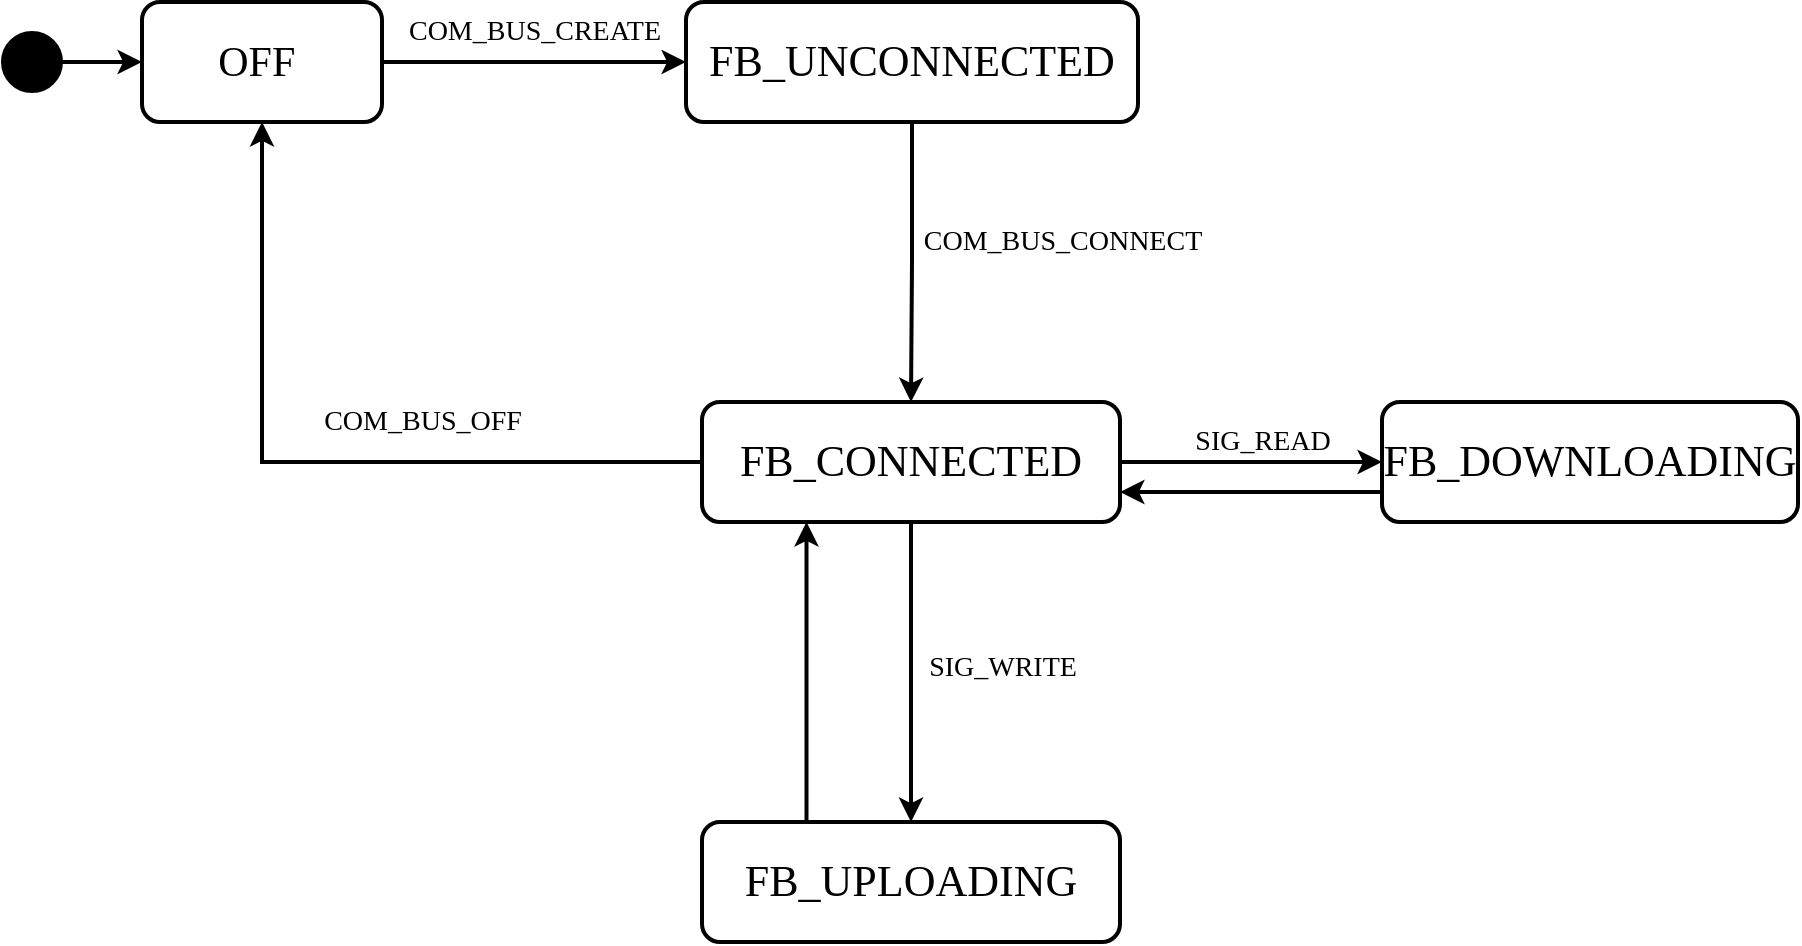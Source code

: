 <mxfile version="21.3.2" type="github">
  <diagram name="第 1 页" id="W89u3-bwfvntUsv9YNas">
    <mxGraphModel dx="1072" dy="641" grid="1" gridSize="10" guides="1" tooltips="1" connect="1" arrows="1" fold="1" page="1" pageScale="1" pageWidth="827" pageHeight="1169" math="0" shadow="0">
      <root>
        <mxCell id="0" />
        <mxCell id="1" parent="0" />
        <mxCell id="Ep2zDWD1IR-FgS8I4Gc9-9" style="edgeStyle=orthogonalEdgeStyle;shape=connector;rounded=0;orthogonalLoop=1;jettySize=auto;html=1;entryX=0;entryY=0.5;entryDx=0;entryDy=0;labelBackgroundColor=default;strokeColor=default;strokeWidth=2;fontFamily=Helvetica;fontSize=11;fontColor=default;endArrow=classic;" parent="1" source="Ep2zDWD1IR-FgS8I4Gc9-3" target="Ep2zDWD1IR-FgS8I4Gc9-4" edge="1">
          <mxGeometry relative="1" as="geometry" />
        </mxCell>
        <mxCell id="Ep2zDWD1IR-FgS8I4Gc9-10" value="&lt;font face=&quot;Tahoma&quot;&gt;&lt;span style=&quot;font-size: 14px;&quot;&gt;COM_BUS_CREATE&lt;/span&gt;&lt;/font&gt;" style="edgeLabel;html=1;align=center;verticalAlign=middle;resizable=0;points=[];fontSize=11;fontFamily=Helvetica;fontColor=default;" parent="Ep2zDWD1IR-FgS8I4Gc9-9" vertex="1" connectable="0">
          <mxGeometry x="0.058" y="2" relative="1" as="geometry">
            <mxPoint x="-5" y="-13" as="offset" />
          </mxGeometry>
        </mxCell>
        <mxCell id="Ep2zDWD1IR-FgS8I4Gc9-3" value="&lt;font style=&quot;font-size: 21px;&quot; face=&quot;Tahoma&quot;&gt;OFF&amp;nbsp;&lt;/font&gt;" style="rounded=1;whiteSpace=wrap;html=1;strokeWidth=2;" parent="1" vertex="1">
          <mxGeometry x="190" y="200" width="120" height="60" as="geometry" />
        </mxCell>
        <mxCell id="Ep2zDWD1IR-FgS8I4Gc9-12" style="edgeStyle=orthogonalEdgeStyle;shape=connector;rounded=0;orthogonalLoop=1;jettySize=auto;html=1;entryX=0.5;entryY=0;entryDx=0;entryDy=0;labelBackgroundColor=default;strokeColor=default;strokeWidth=2;fontFamily=Helvetica;fontSize=11;fontColor=default;endArrow=classic;" parent="1" source="Ep2zDWD1IR-FgS8I4Gc9-4" target="Ep2zDWD1IR-FgS8I4Gc9-11" edge="1">
          <mxGeometry relative="1" as="geometry" />
        </mxCell>
        <mxCell id="Ep2zDWD1IR-FgS8I4Gc9-26" value="&lt;font style=&quot;font-size: 14px;&quot; face=&quot;Tahoma&quot;&gt;COM_BUS_CONNECT&lt;/font&gt;" style="edgeLabel;html=1;align=center;verticalAlign=middle;resizable=0;points=[];fontSize=11;fontFamily=Helvetica;fontColor=default;" parent="Ep2zDWD1IR-FgS8I4Gc9-12" vertex="1" connectable="0">
          <mxGeometry x="-0.043" relative="1" as="geometry">
            <mxPoint x="75" y="-7" as="offset" />
          </mxGeometry>
        </mxCell>
        <mxCell id="Ep2zDWD1IR-FgS8I4Gc9-4" value="&lt;font style=&quot;font-size: 22px;&quot; face=&quot;Tahoma&quot;&gt;FB_UNCONNECTED&lt;/font&gt;" style="rounded=1;whiteSpace=wrap;html=1;strokeWidth=2;" parent="1" vertex="1">
          <mxGeometry x="462" y="200" width="226" height="60" as="geometry" />
        </mxCell>
        <mxCell id="Ep2zDWD1IR-FgS8I4Gc9-6" style="edgeStyle=orthogonalEdgeStyle;rounded=0;orthogonalLoop=1;jettySize=auto;html=1;entryX=0;entryY=0.5;entryDx=0;entryDy=0;strokeWidth=2;" parent="1" source="Ep2zDWD1IR-FgS8I4Gc9-5" target="Ep2zDWD1IR-FgS8I4Gc9-3" edge="1">
          <mxGeometry relative="1" as="geometry" />
        </mxCell>
        <mxCell id="Ep2zDWD1IR-FgS8I4Gc9-5" value="" style="ellipse;fillColor=strokeColor;html=1;" parent="1" vertex="1">
          <mxGeometry x="120" y="215" width="30" height="30" as="geometry" />
        </mxCell>
        <mxCell id="Ep2zDWD1IR-FgS8I4Gc9-17" style="edgeStyle=orthogonalEdgeStyle;shape=connector;rounded=0;orthogonalLoop=1;jettySize=auto;html=1;entryX=0;entryY=0.5;entryDx=0;entryDy=0;labelBackgroundColor=default;strokeColor=default;strokeWidth=2;fontFamily=Helvetica;fontSize=11;fontColor=default;endArrow=classic;" parent="1" source="Ep2zDWD1IR-FgS8I4Gc9-11" target="Ep2zDWD1IR-FgS8I4Gc9-16" edge="1">
          <mxGeometry relative="1" as="geometry" />
        </mxCell>
        <mxCell id="Ep2zDWD1IR-FgS8I4Gc9-27" value="&lt;font face=&quot;Tahoma&quot; style=&quot;font-size: 14px;&quot;&gt;SIG_READ&lt;/font&gt;" style="edgeLabel;html=1;align=center;verticalAlign=middle;resizable=0;points=[];fontSize=11;fontFamily=Helvetica;fontColor=default;" parent="Ep2zDWD1IR-FgS8I4Gc9-17" vertex="1" connectable="0">
          <mxGeometry x="0.344" y="2" relative="1" as="geometry">
            <mxPoint x="-17" y="-8" as="offset" />
          </mxGeometry>
        </mxCell>
        <mxCell id="Ep2zDWD1IR-FgS8I4Gc9-22" style="edgeStyle=orthogonalEdgeStyle;shape=connector;rounded=0;orthogonalLoop=1;jettySize=auto;html=1;entryX=0.5;entryY=0;entryDx=0;entryDy=0;labelBackgroundColor=default;strokeColor=default;strokeWidth=2;fontFamily=Helvetica;fontSize=11;fontColor=default;endArrow=classic;" parent="1" source="Ep2zDWD1IR-FgS8I4Gc9-11" target="Ep2zDWD1IR-FgS8I4Gc9-21" edge="1">
          <mxGeometry relative="1" as="geometry" />
        </mxCell>
        <mxCell id="Ep2zDWD1IR-FgS8I4Gc9-24" value="&lt;font face=&quot;Tahoma&quot; style=&quot;font-size: 14px;&quot;&gt;SIG_WRITE&lt;/font&gt;" style="edgeLabel;html=1;align=center;verticalAlign=middle;resizable=0;points=[];fontSize=11;fontFamily=Helvetica;fontColor=default;" parent="Ep2zDWD1IR-FgS8I4Gc9-22" vertex="1" connectable="0">
          <mxGeometry x="-0.027" y="-2" relative="1" as="geometry">
            <mxPoint x="47" as="offset" />
          </mxGeometry>
        </mxCell>
        <mxCell id="Ep2zDWD1IR-FgS8I4Gc9-29" style="edgeStyle=orthogonalEdgeStyle;shape=connector;rounded=0;orthogonalLoop=1;jettySize=auto;html=1;labelBackgroundColor=default;strokeColor=default;strokeWidth=2;fontFamily=Helvetica;fontSize=11;fontColor=default;endArrow=classic;" parent="1" source="Ep2zDWD1IR-FgS8I4Gc9-11" target="Ep2zDWD1IR-FgS8I4Gc9-3" edge="1">
          <mxGeometry relative="1" as="geometry" />
        </mxCell>
        <mxCell id="Ep2zDWD1IR-FgS8I4Gc9-30" value="&lt;font face=&quot;Tahoma&quot; style=&quot;font-size: 14px;&quot;&gt;COM_BUS_OFF&lt;/font&gt;" style="edgeLabel;html=1;align=center;verticalAlign=middle;resizable=0;points=[];fontSize=11;fontFamily=Helvetica;fontColor=default;" parent="Ep2zDWD1IR-FgS8I4Gc9-29" vertex="1" connectable="0">
          <mxGeometry x="-0.023" y="-2" relative="1" as="geometry">
            <mxPoint x="50" y="-18" as="offset" />
          </mxGeometry>
        </mxCell>
        <mxCell id="Ep2zDWD1IR-FgS8I4Gc9-11" value="&lt;font style=&quot;font-size: 22px;&quot; face=&quot;Tahoma&quot;&gt;FB_CONNECTED&lt;/font&gt;" style="rounded=1;whiteSpace=wrap;html=1;strokeWidth=2;" parent="1" vertex="1">
          <mxGeometry x="470" y="400" width="209" height="60" as="geometry" />
        </mxCell>
        <mxCell id="Ep2zDWD1IR-FgS8I4Gc9-20" style="edgeStyle=orthogonalEdgeStyle;shape=connector;rounded=0;orthogonalLoop=1;jettySize=auto;html=1;exitX=0;exitY=0.75;exitDx=0;exitDy=0;entryX=1;entryY=0.75;entryDx=0;entryDy=0;labelBackgroundColor=default;strokeColor=default;strokeWidth=2;fontFamily=Helvetica;fontSize=11;fontColor=default;endArrow=classic;" parent="1" source="Ep2zDWD1IR-FgS8I4Gc9-16" target="Ep2zDWD1IR-FgS8I4Gc9-11" edge="1">
          <mxGeometry relative="1" as="geometry" />
        </mxCell>
        <mxCell id="Ep2zDWD1IR-FgS8I4Gc9-16" value="&lt;font style=&quot;font-size: 22px;&quot; face=&quot;Tahoma&quot;&gt;FB_DOWNLOADING&lt;/font&gt;" style="rounded=1;whiteSpace=wrap;html=1;strokeWidth=2;" parent="1" vertex="1">
          <mxGeometry x="810" y="400" width="208" height="60" as="geometry" />
        </mxCell>
        <mxCell id="Ep2zDWD1IR-FgS8I4Gc9-23" style="edgeStyle=orthogonalEdgeStyle;shape=connector;rounded=0;orthogonalLoop=1;jettySize=auto;html=1;exitX=0.25;exitY=0;exitDx=0;exitDy=0;entryX=0.25;entryY=1;entryDx=0;entryDy=0;labelBackgroundColor=default;strokeColor=default;strokeWidth=2;fontFamily=Helvetica;fontSize=11;fontColor=default;endArrow=classic;" parent="1" source="Ep2zDWD1IR-FgS8I4Gc9-21" target="Ep2zDWD1IR-FgS8I4Gc9-11" edge="1">
          <mxGeometry relative="1" as="geometry" />
        </mxCell>
        <mxCell id="Ep2zDWD1IR-FgS8I4Gc9-21" value="&lt;font style=&quot;font-size: 22px;&quot; face=&quot;Tahoma&quot;&gt;FB_UPLOADING&lt;/font&gt;" style="rounded=1;whiteSpace=wrap;html=1;strokeWidth=2;" parent="1" vertex="1">
          <mxGeometry x="470" y="610" width="209" height="60" as="geometry" />
        </mxCell>
      </root>
    </mxGraphModel>
  </diagram>
</mxfile>
